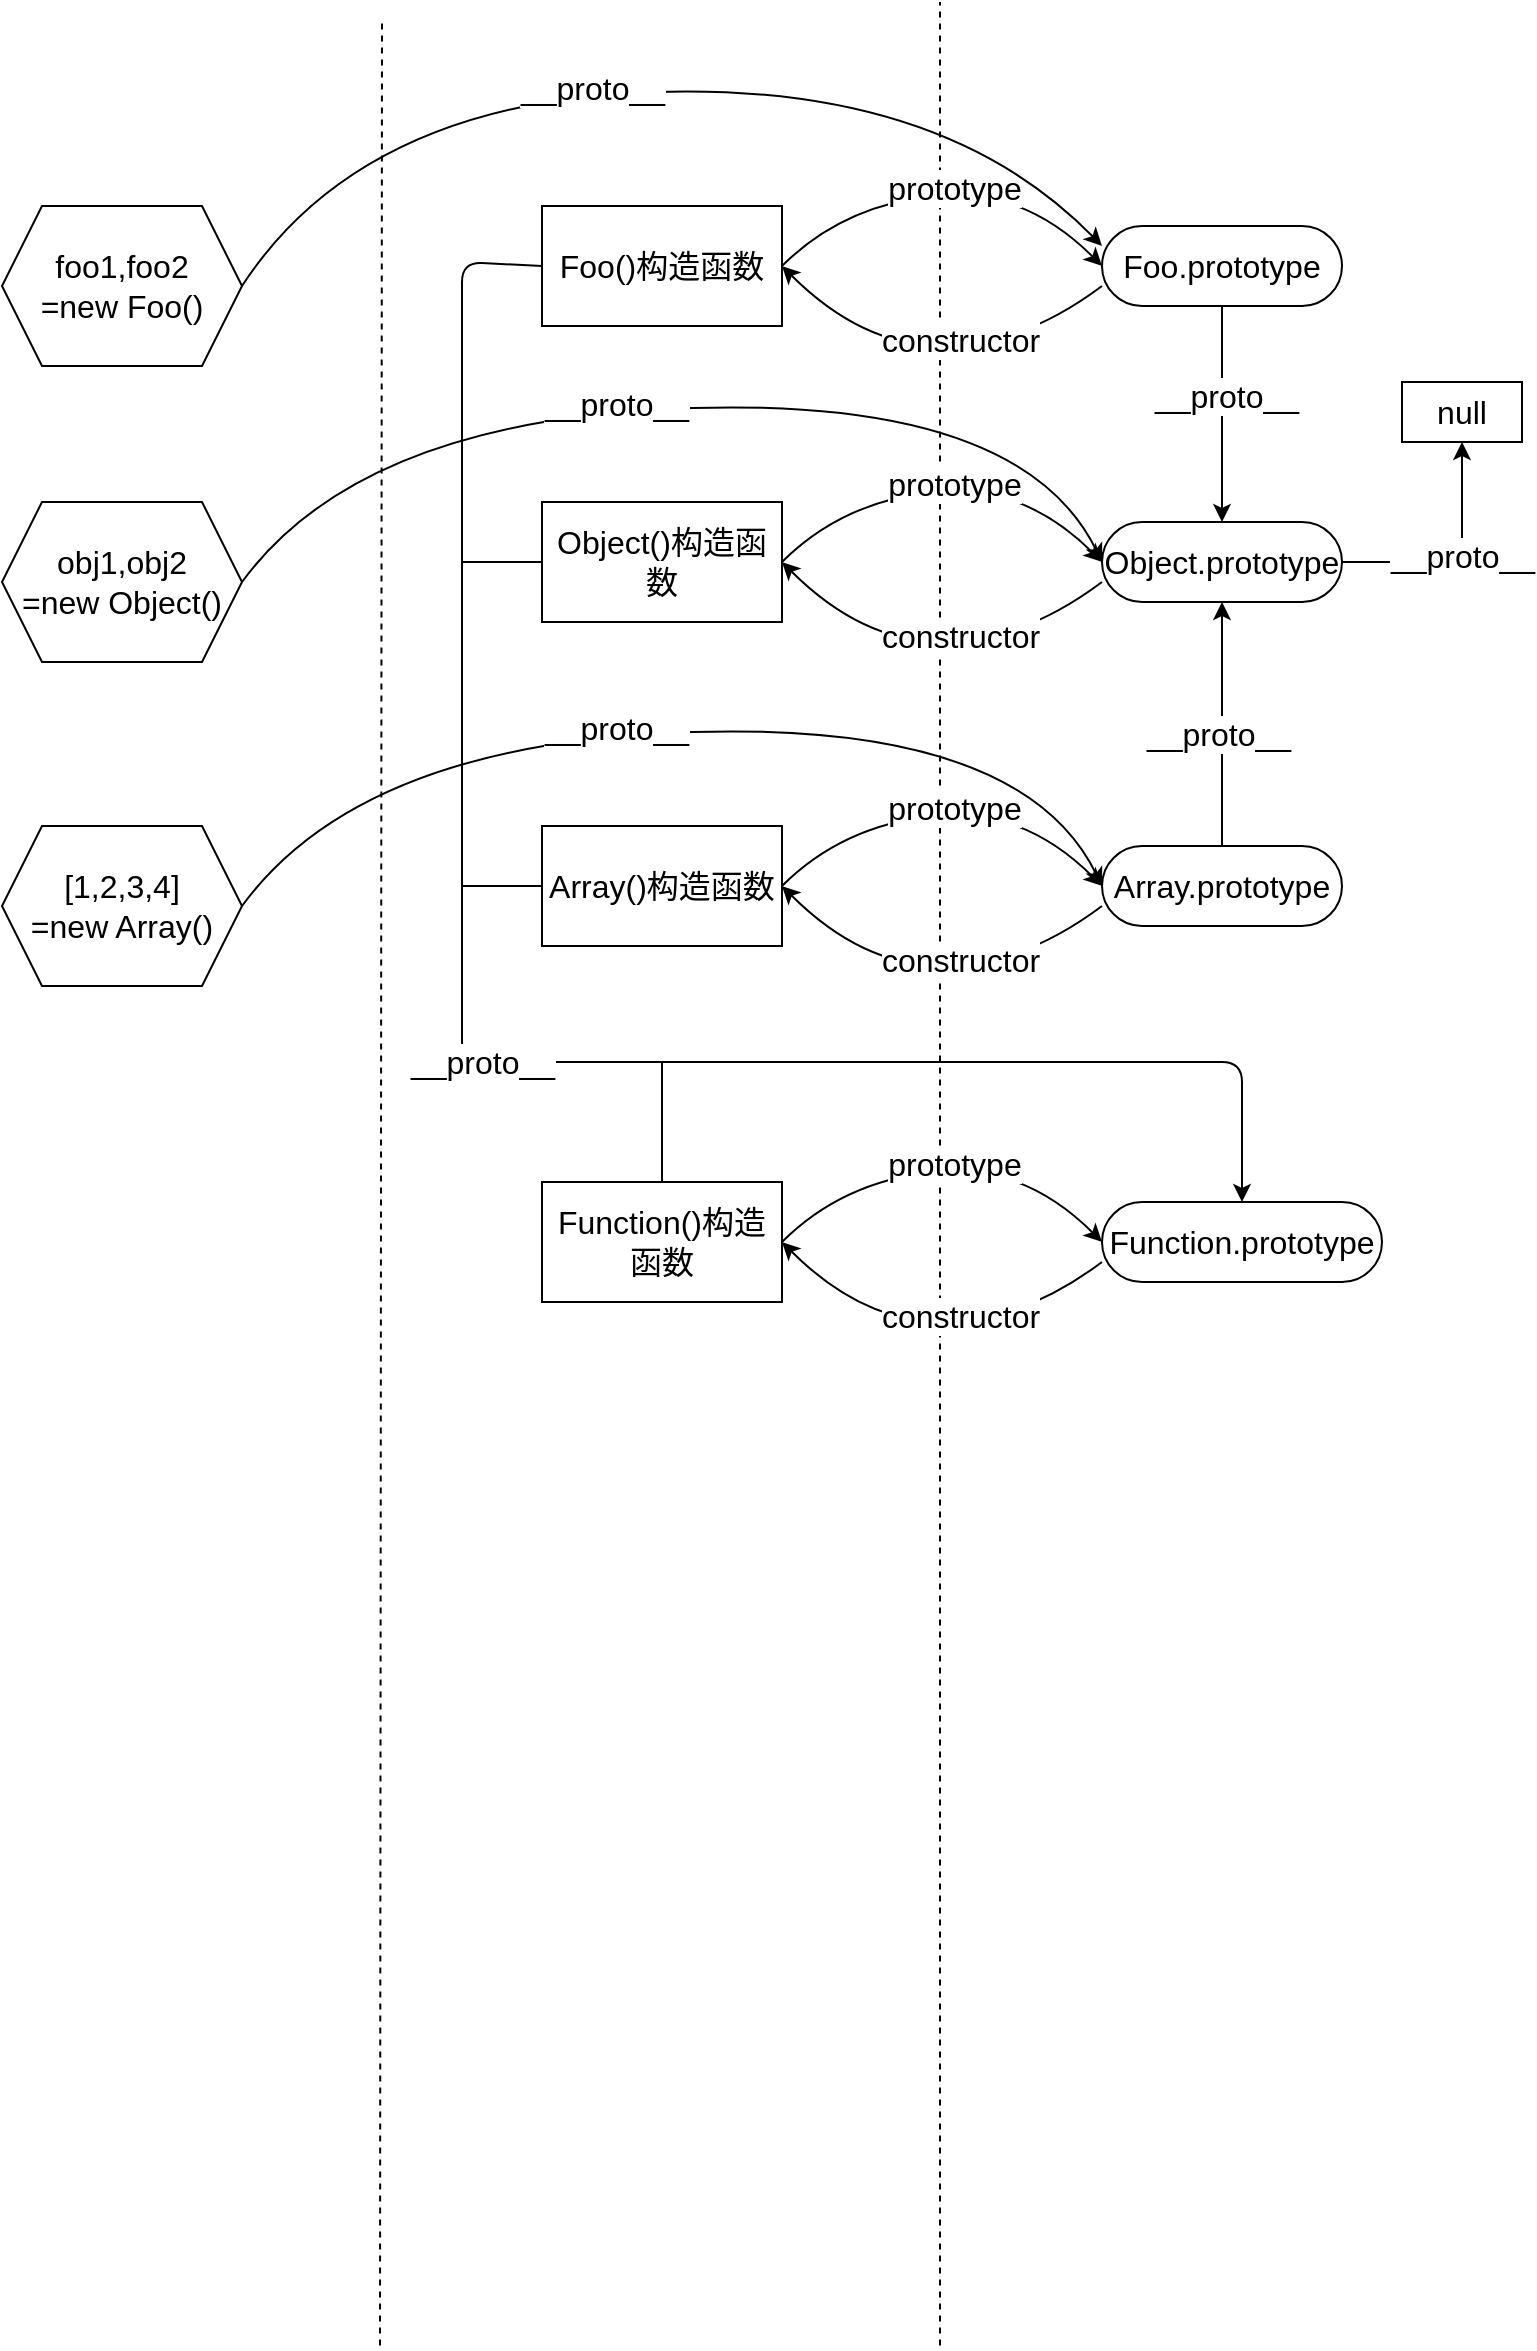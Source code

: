 <mxfile>
    <diagram id="xQVpQ0aDqNOciNqEOv9_" name="第 1 页">
        <mxGraphModel dx="911" dy="1799" grid="1" gridSize="10" guides="1" tooltips="1" connect="1" arrows="1" fold="1" page="1" pageScale="1" pageWidth="827" pageHeight="1169" math="0" shadow="0">
            <root>
                <mxCell id="0"/>
                <mxCell id="1" parent="0"/>
                <mxCell id="3" value="" style="endArrow=none;dashed=1;html=1;" edge="1" parent="1">
                    <mxGeometry width="50" height="50" relative="1" as="geometry">
                        <mxPoint x="239" y="1161.778" as="sourcePoint"/>
                        <mxPoint x="240" as="targetPoint"/>
                    </mxGeometry>
                </mxCell>
                <mxCell id="4" value="" style="endArrow=none;dashed=1;html=1;" edge="1" parent="1">
                    <mxGeometry width="50" height="50" relative="1" as="geometry">
                        <mxPoint x="519" y="1161.778" as="sourcePoint"/>
                        <mxPoint x="519" y="-10" as="targetPoint"/>
                    </mxGeometry>
                </mxCell>
                <mxCell id="6" value="&lt;font style=&quot;font-size: 16px&quot;&gt;Foo()构造函数&lt;/font&gt;" style="rounded=0;whiteSpace=wrap;html=1;" vertex="1" parent="1">
                    <mxGeometry x="320" y="92" width="120" height="60" as="geometry"/>
                </mxCell>
                <mxCell id="7" value="&lt;font style=&quot;font-size: 16px&quot;&gt;Array()构造函数&lt;/font&gt;" style="rounded=0;whiteSpace=wrap;html=1;" vertex="1" parent="1">
                    <mxGeometry x="320" y="402" width="120" height="60" as="geometry"/>
                </mxCell>
                <mxCell id="8" value="&lt;font style=&quot;font-size: 16px&quot;&gt;Function()构造函数&lt;/font&gt;" style="rounded=0;whiteSpace=wrap;html=1;" vertex="1" parent="1">
                    <mxGeometry x="320" y="580" width="120" height="60" as="geometry"/>
                </mxCell>
                <mxCell id="9" value="&lt;font style=&quot;font-size: 16px&quot;&gt;Object()构造函数&lt;/font&gt;" style="rounded=0;whiteSpace=wrap;html=1;" vertex="1" parent="1">
                    <mxGeometry x="320" y="240" width="120" height="60" as="geometry"/>
                </mxCell>
                <mxCell id="11" value="Foo.prototype" style="rounded=1;whiteSpace=wrap;html=1;fontSize=16;arcSize=50;" vertex="1" parent="1">
                    <mxGeometry x="600" y="102" width="120" height="40" as="geometry"/>
                </mxCell>
                <mxCell id="14" value="Function.prototype" style="rounded=1;whiteSpace=wrap;html=1;fontSize=16;arcSize=50;" vertex="1" parent="1">
                    <mxGeometry x="600" y="590" width="140" height="40" as="geometry"/>
                </mxCell>
                <mxCell id="15" value="Array.prototype" style="rounded=1;whiteSpace=wrap;html=1;fontSize=16;arcSize=50;" vertex="1" parent="1">
                    <mxGeometry x="600" y="412" width="120" height="40" as="geometry"/>
                </mxCell>
                <mxCell id="16" value="Object.prototype" style="rounded=1;whiteSpace=wrap;html=1;fontSize=16;arcSize=50;" vertex="1" parent="1">
                    <mxGeometry x="600" y="250" width="120" height="40" as="geometry"/>
                </mxCell>
                <mxCell id="19" value="" style="curved=1;endArrow=classic;html=1;fontSize=16;exitX=1;exitY=0.5;exitDx=0;exitDy=0;entryX=0;entryY=0.5;entryDx=0;entryDy=0;" edge="1" parent="1" source="6" target="11">
                    <mxGeometry width="50" height="50" relative="1" as="geometry">
                        <mxPoint x="390" y="292" as="sourcePoint"/>
                        <mxPoint x="440" y="242" as="targetPoint"/>
                        <Array as="points">
                            <mxPoint x="470" y="92"/>
                            <mxPoint x="560" y="82"/>
                        </Array>
                    </mxGeometry>
                </mxCell>
                <mxCell id="20" value="prototype" style="edgeLabel;html=1;align=center;verticalAlign=middle;resizable=0;points=[];fontSize=16;" vertex="1" connectable="0" parent="19">
                    <mxGeometry x="0.044" y="3" relative="1" as="geometry">
                        <mxPoint as="offset"/>
                    </mxGeometry>
                </mxCell>
                <mxCell id="21" value="" style="curved=1;endArrow=classic;html=1;fontSize=16;entryX=1;entryY=0.5;entryDx=0;entryDy=0;exitX=0;exitY=0.75;exitDx=0;exitDy=0;" edge="1" parent="1" source="11" target="6">
                    <mxGeometry width="50" height="50" relative="1" as="geometry">
                        <mxPoint x="450" y="202" as="sourcePoint"/>
                        <mxPoint x="450" y="122" as="targetPoint"/>
                        <Array as="points">
                            <mxPoint x="560" y="162"/>
                            <mxPoint x="480" y="162"/>
                        </Array>
                    </mxGeometry>
                </mxCell>
                <mxCell id="24" value="constructor" style="edgeLabel;html=1;align=center;verticalAlign=middle;resizable=0;points=[];fontSize=16;" vertex="1" connectable="0" parent="21">
                    <mxGeometry x="-0.134" y="-3" relative="1" as="geometry">
                        <mxPoint as="offset"/>
                    </mxGeometry>
                </mxCell>
                <mxCell id="27" value="" style="curved=1;endArrow=classic;html=1;fontSize=16;exitX=1;exitY=0.5;exitDx=0;exitDy=0;entryX=0;entryY=0.5;entryDx=0;entryDy=0;" edge="1" parent="1">
                    <mxGeometry width="50" height="50" relative="1" as="geometry">
                        <mxPoint x="440" y="270" as="sourcePoint"/>
                        <mxPoint x="600" y="270" as="targetPoint"/>
                        <Array as="points">
                            <mxPoint x="470" y="240"/>
                            <mxPoint x="560" y="230"/>
                        </Array>
                    </mxGeometry>
                </mxCell>
                <mxCell id="28" value="prototype" style="edgeLabel;html=1;align=center;verticalAlign=middle;resizable=0;points=[];fontSize=16;" vertex="1" connectable="0" parent="27">
                    <mxGeometry x="0.044" y="3" relative="1" as="geometry">
                        <mxPoint as="offset"/>
                    </mxGeometry>
                </mxCell>
                <mxCell id="29" value="" style="curved=1;endArrow=classic;html=1;fontSize=16;entryX=1;entryY=0.5;entryDx=0;entryDy=0;exitX=0;exitY=0.75;exitDx=0;exitDy=0;" edge="1" parent="1">
                    <mxGeometry width="50" height="50" relative="1" as="geometry">
                        <mxPoint x="600" y="280" as="sourcePoint"/>
                        <mxPoint x="440" y="270" as="targetPoint"/>
                        <Array as="points">
                            <mxPoint x="560" y="310"/>
                            <mxPoint x="480" y="310"/>
                        </Array>
                    </mxGeometry>
                </mxCell>
                <mxCell id="30" value="constructor" style="edgeLabel;html=1;align=center;verticalAlign=middle;resizable=0;points=[];fontSize=16;" vertex="1" connectable="0" parent="29">
                    <mxGeometry x="-0.134" y="-3" relative="1" as="geometry">
                        <mxPoint as="offset"/>
                    </mxGeometry>
                </mxCell>
                <mxCell id="31" value="" style="curved=1;endArrow=classic;html=1;fontSize=16;exitX=1;exitY=0.5;exitDx=0;exitDy=0;entryX=0;entryY=0.5;entryDx=0;entryDy=0;" edge="1" parent="1">
                    <mxGeometry width="50" height="50" relative="1" as="geometry">
                        <mxPoint x="440" y="432" as="sourcePoint"/>
                        <mxPoint x="600" y="432" as="targetPoint"/>
                        <Array as="points">
                            <mxPoint x="470" y="402"/>
                            <mxPoint x="560" y="392"/>
                        </Array>
                    </mxGeometry>
                </mxCell>
                <mxCell id="32" value="prototype" style="edgeLabel;html=1;align=center;verticalAlign=middle;resizable=0;points=[];fontSize=16;" vertex="1" connectable="0" parent="31">
                    <mxGeometry x="0.044" y="3" relative="1" as="geometry">
                        <mxPoint as="offset"/>
                    </mxGeometry>
                </mxCell>
                <mxCell id="33" value="" style="curved=1;endArrow=classic;html=1;fontSize=16;entryX=1;entryY=0.5;entryDx=0;entryDy=0;exitX=0;exitY=0.75;exitDx=0;exitDy=0;" edge="1" parent="1">
                    <mxGeometry width="50" height="50" relative="1" as="geometry">
                        <mxPoint x="600" y="442" as="sourcePoint"/>
                        <mxPoint x="440" y="432" as="targetPoint"/>
                        <Array as="points">
                            <mxPoint x="560" y="472"/>
                            <mxPoint x="480" y="472"/>
                        </Array>
                    </mxGeometry>
                </mxCell>
                <mxCell id="34" value="constructor" style="edgeLabel;html=1;align=center;verticalAlign=middle;resizable=0;points=[];fontSize=16;" vertex="1" connectable="0" parent="33">
                    <mxGeometry x="-0.134" y="-3" relative="1" as="geometry">
                        <mxPoint as="offset"/>
                    </mxGeometry>
                </mxCell>
                <mxCell id="35" value="" style="curved=1;endArrow=classic;html=1;fontSize=16;exitX=1;exitY=0.5;exitDx=0;exitDy=0;entryX=0;entryY=0.5;entryDx=0;entryDy=0;" edge="1" parent="1">
                    <mxGeometry width="50" height="50" relative="1" as="geometry">
                        <mxPoint x="440" y="610" as="sourcePoint"/>
                        <mxPoint x="600" y="610" as="targetPoint"/>
                        <Array as="points">
                            <mxPoint x="470" y="580"/>
                            <mxPoint x="560" y="570"/>
                        </Array>
                    </mxGeometry>
                </mxCell>
                <mxCell id="36" value="prototype" style="edgeLabel;html=1;align=center;verticalAlign=middle;resizable=0;points=[];fontSize=16;" vertex="1" connectable="0" parent="35">
                    <mxGeometry x="0.044" y="3" relative="1" as="geometry">
                        <mxPoint as="offset"/>
                    </mxGeometry>
                </mxCell>
                <mxCell id="37" value="" style="curved=1;endArrow=classic;html=1;fontSize=16;entryX=1;entryY=0.5;entryDx=0;entryDy=0;exitX=0;exitY=0.75;exitDx=0;exitDy=0;" edge="1" parent="1">
                    <mxGeometry width="50" height="50" relative="1" as="geometry">
                        <mxPoint x="600" y="620" as="sourcePoint"/>
                        <mxPoint x="440" y="610" as="targetPoint"/>
                        <Array as="points">
                            <mxPoint x="560" y="650"/>
                            <mxPoint x="480" y="650"/>
                        </Array>
                    </mxGeometry>
                </mxCell>
                <mxCell id="38" value="constructor" style="edgeLabel;html=1;align=center;verticalAlign=middle;resizable=0;points=[];fontSize=16;" vertex="1" connectable="0" parent="37">
                    <mxGeometry x="-0.134" y="-3" relative="1" as="geometry">
                        <mxPoint as="offset"/>
                    </mxGeometry>
                </mxCell>
                <mxCell id="41" value="foo1,foo2&lt;br&gt;=new Foo()" style="shape=hexagon;perimeter=hexagonPerimeter2;whiteSpace=wrap;html=1;fixedSize=1;fontSize=16;" vertex="1" parent="1">
                    <mxGeometry x="50" y="92" width="120" height="80" as="geometry"/>
                </mxCell>
                <mxCell id="44" value="" style="curved=1;endArrow=classic;html=1;fontSize=16;exitX=1;exitY=0.5;exitDx=0;exitDy=0;entryX=0;entryY=0.25;entryDx=0;entryDy=0;" edge="1" parent="1" source="41" target="11">
                    <mxGeometry width="50" height="50" relative="1" as="geometry">
                        <mxPoint x="290" y="240" as="sourcePoint"/>
                        <mxPoint x="340" y="190" as="targetPoint"/>
                        <Array as="points">
                            <mxPoint x="230" y="40"/>
                            <mxPoint x="520" y="30"/>
                        </Array>
                    </mxGeometry>
                </mxCell>
                <mxCell id="45" value="__proto__" style="edgeLabel;html=1;align=center;verticalAlign=middle;resizable=0;points=[];fontSize=16;" vertex="1" connectable="0" parent="44">
                    <mxGeometry x="-0.125" y="3" relative="1" as="geometry">
                        <mxPoint as="offset"/>
                    </mxGeometry>
                </mxCell>
                <mxCell id="46" value="" style="curved=1;endArrow=classic;html=1;fontSize=16;exitX=1;exitY=0.5;exitDx=0;exitDy=0;entryX=0;entryY=0.25;entryDx=0;entryDy=0;" edge="1" parent="1" source="48">
                    <mxGeometry width="50" height="50" relative="1" as="geometry">
                        <mxPoint x="170" y="290" as="sourcePoint"/>
                        <mxPoint x="600" y="270" as="targetPoint"/>
                        <Array as="points">
                            <mxPoint x="230" y="198"/>
                            <mxPoint x="560" y="188"/>
                        </Array>
                    </mxGeometry>
                </mxCell>
                <mxCell id="47" value="__proto__" style="edgeLabel;html=1;align=center;verticalAlign=middle;resizable=0;points=[];fontSize=16;" vertex="1" connectable="0" parent="46">
                    <mxGeometry x="-0.125" y="3" relative="1" as="geometry">
                        <mxPoint as="offset"/>
                    </mxGeometry>
                </mxCell>
                <mxCell id="48" value="obj1,obj2&lt;br&gt;=new Object()" style="shape=hexagon;perimeter=hexagonPerimeter2;whiteSpace=wrap;html=1;fixedSize=1;fontSize=16;" vertex="1" parent="1">
                    <mxGeometry x="50" y="240" width="120" height="80" as="geometry"/>
                </mxCell>
                <mxCell id="49" value="" style="curved=1;endArrow=classic;html=1;fontSize=16;exitX=1;exitY=0.5;exitDx=0;exitDy=0;entryX=0;entryY=0.25;entryDx=0;entryDy=0;" edge="1" parent="1" source="51">
                    <mxGeometry width="50" height="50" relative="1" as="geometry">
                        <mxPoint x="170" y="452" as="sourcePoint"/>
                        <mxPoint x="600" y="432" as="targetPoint"/>
                        <Array as="points">
                            <mxPoint x="230" y="360"/>
                            <mxPoint x="560" y="350"/>
                        </Array>
                    </mxGeometry>
                </mxCell>
                <mxCell id="50" value="__proto__" style="edgeLabel;html=1;align=center;verticalAlign=middle;resizable=0;points=[];fontSize=16;" vertex="1" connectable="0" parent="49">
                    <mxGeometry x="-0.125" y="3" relative="1" as="geometry">
                        <mxPoint as="offset"/>
                    </mxGeometry>
                </mxCell>
                <mxCell id="51" value="[1,2,3,4]&lt;br&gt;=new Array()" style="shape=hexagon;perimeter=hexagonPerimeter2;whiteSpace=wrap;html=1;fixedSize=1;fontSize=16;" vertex="1" parent="1">
                    <mxGeometry x="50" y="402" width="120" height="80" as="geometry"/>
                </mxCell>
                <mxCell id="53" value="" style="endArrow=classic;html=1;fontSize=16;entryX=0.5;entryY=0;entryDx=0;entryDy=0;exitX=0.5;exitY=1;exitDx=0;exitDy=0;" edge="1" parent="1" source="11" target="16">
                    <mxGeometry width="50" height="50" relative="1" as="geometry">
                        <mxPoint x="290" y="240" as="sourcePoint"/>
                        <mxPoint x="340" y="190" as="targetPoint"/>
                    </mxGeometry>
                </mxCell>
                <mxCell id="54" value="__proto__" style="edgeLabel;html=1;align=center;verticalAlign=middle;resizable=0;points=[];fontSize=16;" vertex="1" connectable="0" parent="53">
                    <mxGeometry x="-0.253" y="2" relative="1" as="geometry">
                        <mxPoint y="4" as="offset"/>
                    </mxGeometry>
                </mxCell>
                <mxCell id="55" value="" style="endArrow=classic;html=1;fontSize=16;exitX=0.5;exitY=0;exitDx=0;exitDy=0;entryX=0.5;entryY=1;entryDx=0;entryDy=0;" edge="1" parent="1" source="15" target="16">
                    <mxGeometry width="50" height="50" relative="1" as="geometry">
                        <mxPoint x="659.44" y="294" as="sourcePoint"/>
                        <mxPoint x="630" y="360" as="targetPoint"/>
                    </mxGeometry>
                </mxCell>
                <mxCell id="56" value="__proto__" style="edgeLabel;html=1;align=center;verticalAlign=middle;resizable=0;points=[];fontSize=16;" vertex="1" connectable="0" parent="55">
                    <mxGeometry x="-0.253" y="2" relative="1" as="geometry">
                        <mxPoint y="-11" as="offset"/>
                    </mxGeometry>
                </mxCell>
                <mxCell id="57" value="" style="endArrow=classic;html=1;fontSize=16;exitX=1;exitY=0.5;exitDx=0;exitDy=0;" edge="1" parent="1" source="16" target="58">
                    <mxGeometry width="50" height="50" relative="1" as="geometry">
                        <mxPoint x="480" y="240" as="sourcePoint"/>
                        <mxPoint x="780" y="200" as="targetPoint"/>
                        <Array as="points">
                            <mxPoint x="780" y="270"/>
                        </Array>
                    </mxGeometry>
                </mxCell>
                <mxCell id="59" value="__proto__" style="edgeLabel;html=1;align=center;verticalAlign=middle;resizable=0;points=[];fontSize=16;" vertex="1" connectable="0" parent="57">
                    <mxGeometry x="-0.246" y="3" relative="1" as="geometry">
                        <mxPoint x="15" as="offset"/>
                    </mxGeometry>
                </mxCell>
                <mxCell id="58" value="null" style="rounded=0;whiteSpace=wrap;html=1;fontSize=16;" vertex="1" parent="1">
                    <mxGeometry x="750" y="180" width="60" height="30" as="geometry"/>
                </mxCell>
                <mxCell id="60" value="" style="endArrow=classic;html=1;fontSize=16;exitX=0;exitY=0.5;exitDx=0;exitDy=0;entryX=0.5;entryY=0;entryDx=0;entryDy=0;" edge="1" parent="1" source="6" target="14">
                    <mxGeometry relative="1" as="geometry">
                        <mxPoint x="460" y="400" as="sourcePoint"/>
                        <mxPoint x="560" y="400" as="targetPoint"/>
                        <Array as="points">
                            <mxPoint x="280" y="120"/>
                            <mxPoint x="280" y="520"/>
                            <mxPoint x="670" y="520"/>
                        </Array>
                    </mxGeometry>
                </mxCell>
                <mxCell id="61" value="__proto__" style="edgeLabel;resizable=0;html=1;align=center;verticalAlign=middle;fontSize=16;" connectable="0" vertex="1" parent="60">
                    <mxGeometry relative="1" as="geometry"/>
                </mxCell>
                <mxCell id="63" value="" style="endArrow=none;html=1;fontSize=16;entryX=0;entryY=0.5;entryDx=0;entryDy=0;" edge="1" parent="1" target="9">
                    <mxGeometry width="50" height="50" relative="1" as="geometry">
                        <mxPoint x="280" y="270" as="sourcePoint"/>
                        <mxPoint x="530" y="380" as="targetPoint"/>
                    </mxGeometry>
                </mxCell>
                <mxCell id="64" value="" style="endArrow=none;html=1;fontSize=16;entryX=0;entryY=0.5;entryDx=0;entryDy=0;" edge="1" parent="1" target="7">
                    <mxGeometry width="50" height="50" relative="1" as="geometry">
                        <mxPoint x="280" y="432" as="sourcePoint"/>
                        <mxPoint x="530" y="380" as="targetPoint"/>
                    </mxGeometry>
                </mxCell>
                <mxCell id="65" value="" style="endArrow=none;html=1;fontSize=16;exitX=0.5;exitY=0;exitDx=0;exitDy=0;" edge="1" parent="1" source="8">
                    <mxGeometry width="50" height="50" relative="1" as="geometry">
                        <mxPoint x="480" y="430" as="sourcePoint"/>
                        <mxPoint x="380" y="520" as="targetPoint"/>
                    </mxGeometry>
                </mxCell>
            </root>
        </mxGraphModel>
    </diagram>
</mxfile>